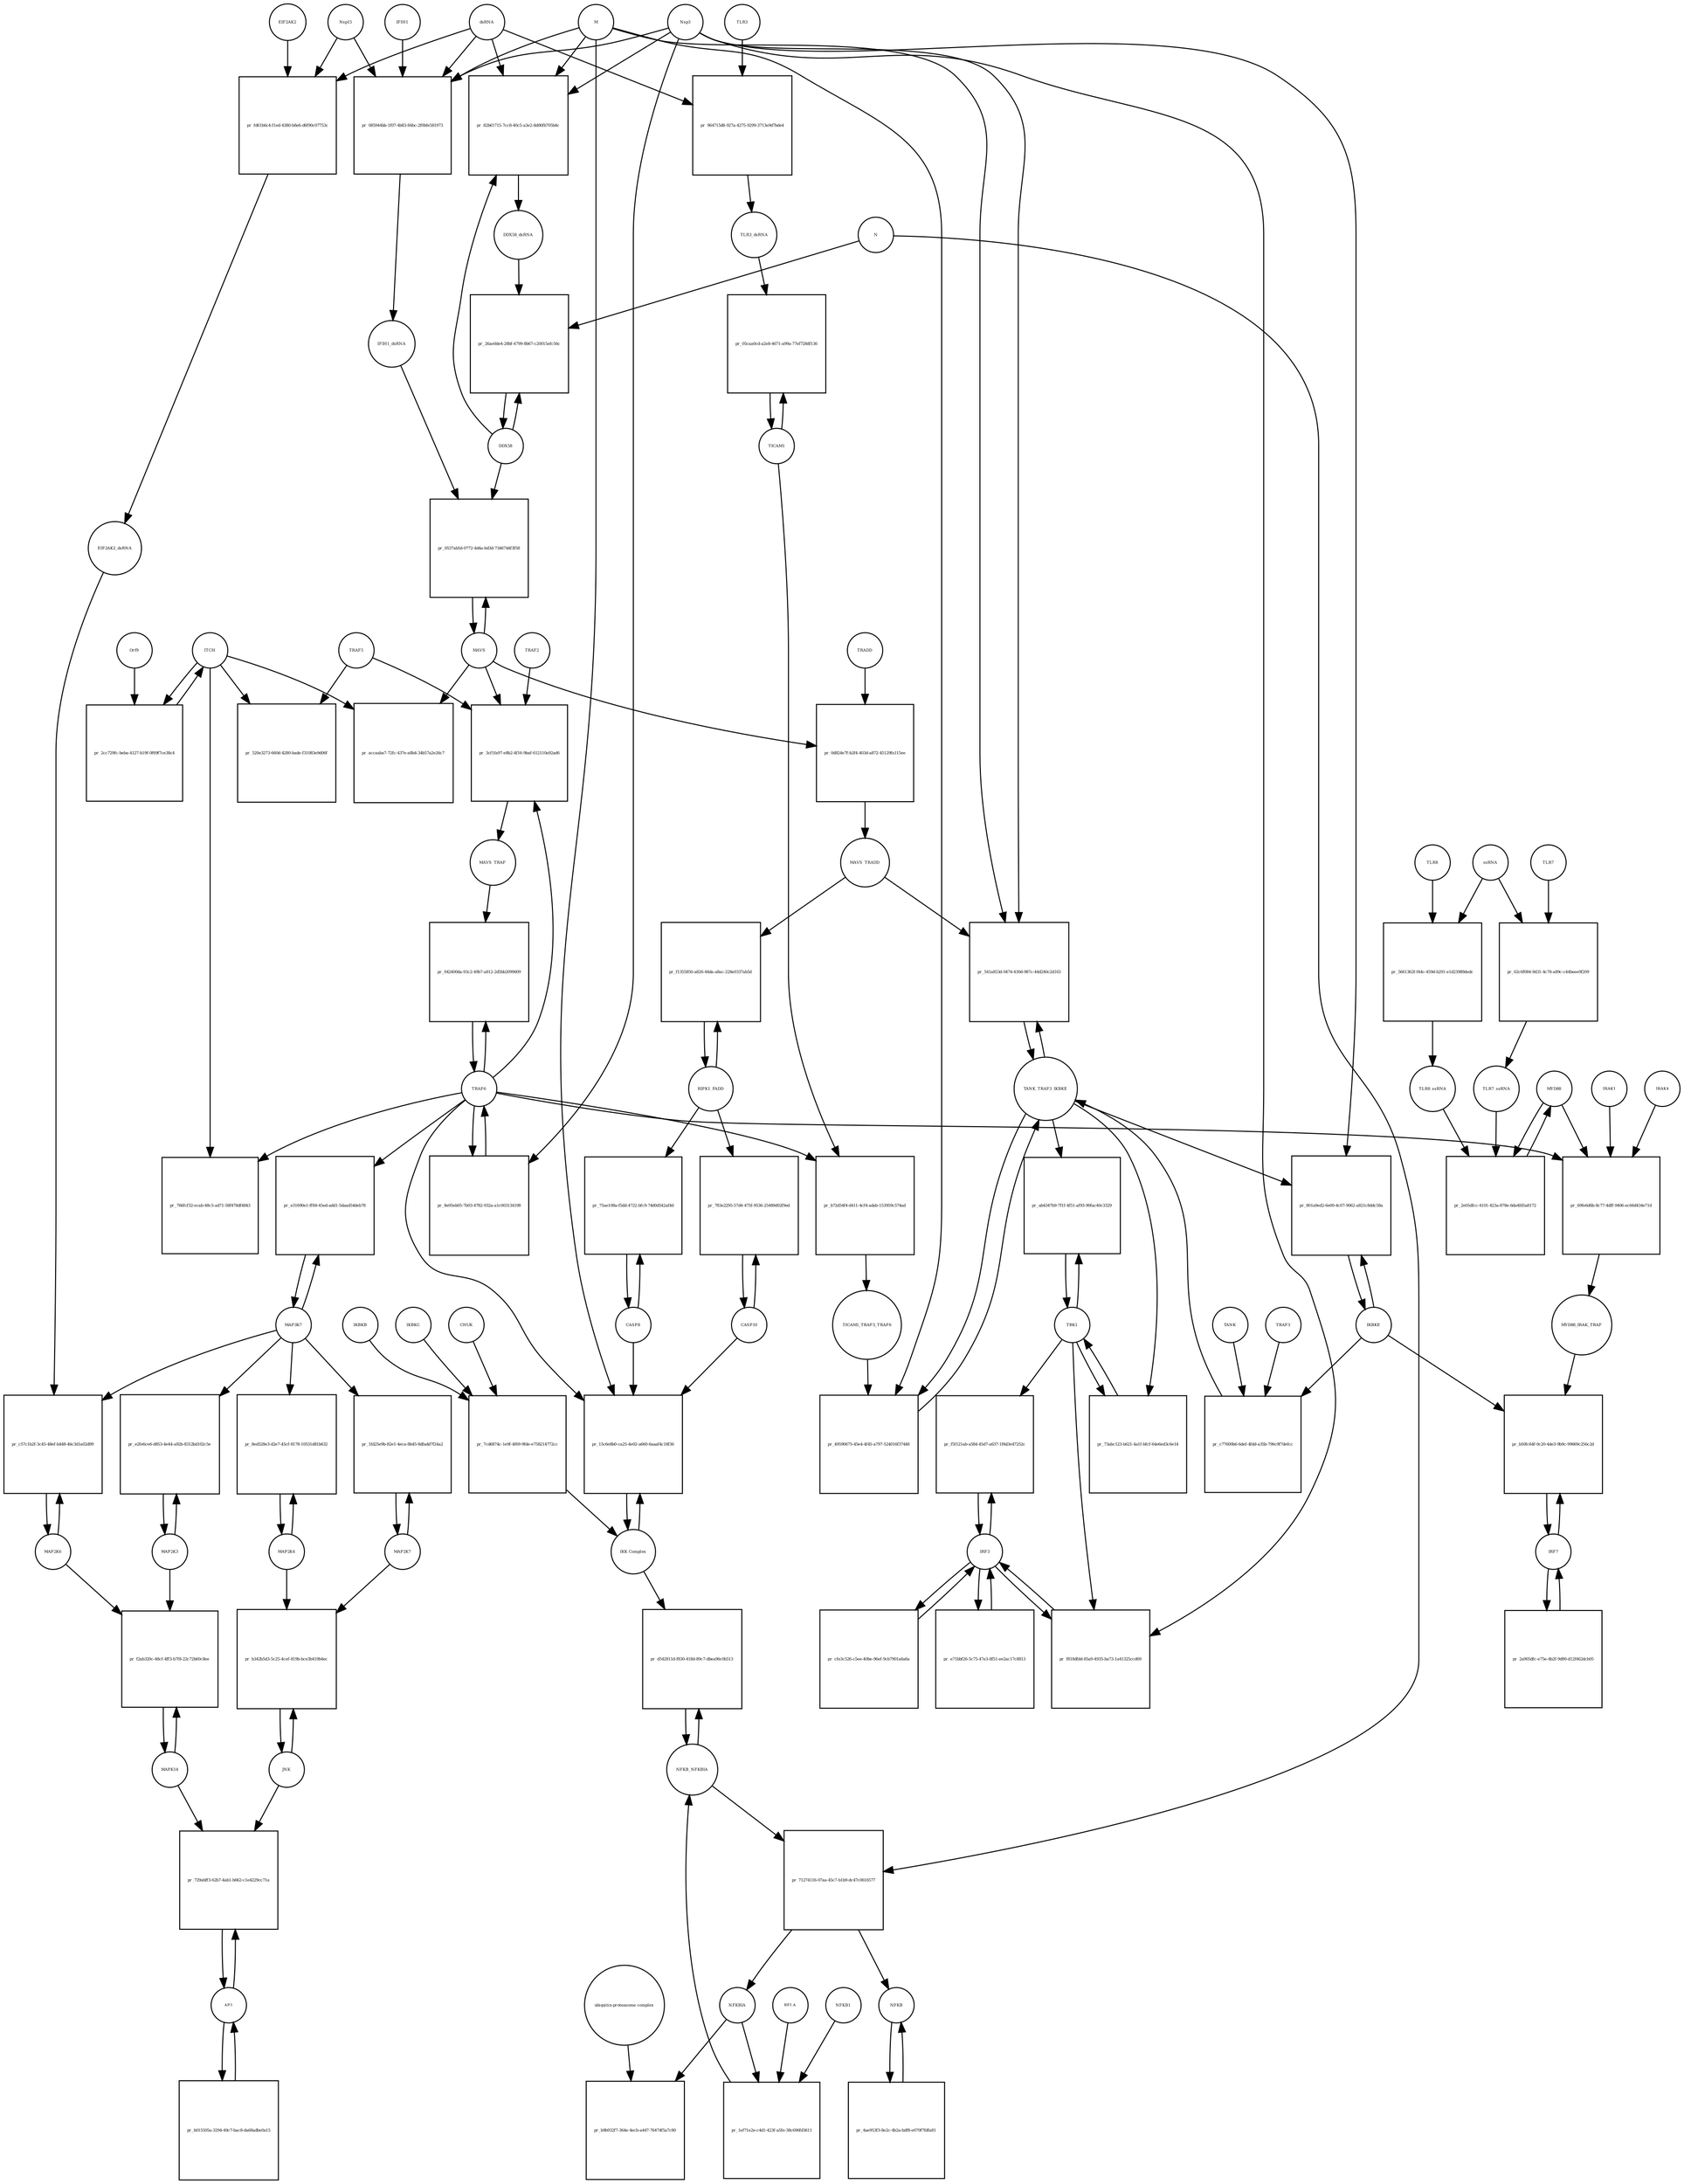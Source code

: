 strict digraph  {
dsRNA [annotation="", bipartite=0, cls="nucleic acid feature", fontsize=4, label=dsRNA, shape=circle];
"pr_82b61715-7cc8-40c5-a3e2-8d06fb705b4c" [annotation="", bipartite=1, cls=process, fontsize=4, label="pr_82b61715-7cc8-40c5-a3e2-8d06fb705b4c", shape=square];
DDX58_dsRNA [annotation="", bipartite=0, cls=complex, fontsize=4, label=DDX58_dsRNA, shape=circle];
M [annotation=urn_miriam_ncbiprotein_1796318601, bipartite=0, cls=macromolecule, fontsize=4, label=M, shape=circle];
Nsp3 [annotation=urn_miriam_ncbiprotein_1802476807, bipartite=0, cls=macromolecule, fontsize=4, label=Nsp3, shape=circle];
DDX58 [annotation=urn_miriam_hgnc_19102, bipartite=0, cls=macromolecule, fontsize=4, label=DDX58, shape=circle];
"pr_085944bb-1f07-4b83-84bc-2f0bfe581973" [annotation="", bipartite=1, cls=process, fontsize=4, label="pr_085944bb-1f07-4b83-84bc-2f0bfe581973", shape=square];
IFIH1_dsRNA [annotation="", bipartite=0, cls=complex, fontsize=4, label=IFIH1_dsRNA, shape=circle];
Nsp15 [annotation=urn_miriam_ncbiprotein_1802476818, bipartite=0, cls=macromolecule, fontsize=4, label=Nsp15, shape=circle];
IFIH1 [annotation=urn_miriam_hgnc_18873, bipartite=0, cls=macromolecule, fontsize=4, label=IFIH1, shape=circle];
"pr_26ae0de4-28bf-4799-8b67-c20015efc56c" [annotation="", bipartite=1, cls=process, fontsize=4, label="pr_26ae0de4-28bf-4799-8b67-c20015efc56c", shape=square];
N [annotation=urn_miriam_ncbiprotein_1798174255, bipartite=0, cls=macromolecule, fontsize=4, label=N, shape=circle];
MAVS [annotation=urn_miriam_hgnc_29233, bipartite=0, cls="macromolecule multimer", fontsize=4, label=MAVS, shape=circle];
"pr_0537ab5d-0772-4d4a-bd3d-7346744f3f58" [annotation="", bipartite=1, cls=process, fontsize=4, label="pr_0537ab5d-0772-4d4a-bd3d-7346744f3f58", shape=square];
NFKBIA [annotation=urn_miriam_hgnc_7797, bipartite=0, cls=macromolecule, fontsize=4, label=NFKBIA, shape=circle];
"pr_b9b932f7-364e-4ecb-a447-76474f5a7c80" [annotation="", bipartite=1, cls=process, fontsize=4, label="pr_b9b932f7-364e-4ecb-a447-76474f5a7c80", shape=square];
"ubiquitin-proteasome complex" [annotation="", bipartite=0, cls=complex, fontsize=4, label="ubiquitin-proteasome complex", shape=circle];
IRF3 [annotation=urn_miriam_hgnc_6118, bipartite=0, cls=macromolecule, fontsize=4, label=IRF3, shape=circle];
"pr_f5f121ab-a584-45d7-a637-1f6d3e47252c" [annotation="", bipartite=1, cls=process, fontsize=4, label="pr_f5f121ab-a584-45d7-a637-1f6d3e47252c", shape=square];
TBK1 [annotation="", bipartite=0, cls=macromolecule, fontsize=4, label=TBK1, shape=circle];
"pr_f818dfdd-85a9-4935-ba73-1a41325ccd69" [annotation="", bipartite=1, cls=process, fontsize=4, label="pr_f818dfdd-85a9-4935-ba73-1a41325ccd69", shape=square];
IRF7 [annotation=urn_miriam_hgnc_6122, bipartite=0, cls="macromolecule multimer", fontsize=4, label=IRF7, shape=circle];
"pr_b50fc64f-0c20-4de3-9b9c-99669c256c2d" [annotation="", bipartite=1, cls=process, fontsize=4, label="pr_b50fc64f-0c20-4de3-9b9c-99669c256c2d", shape=square];
IKBKE [annotation=urn_miriam_hgnc_14552, bipartite=0, cls=macromolecule, fontsize=4, label=IKBKE, shape=circle];
MYD88_IRAK_TRAF [annotation="", bipartite=0, cls=complex, fontsize=4, label=MYD88_IRAK_TRAF, shape=circle];
TRAF6 [annotation=urn_miriam_hgnc_12036, bipartite=0, cls=macromolecule, fontsize=4, label=TRAF6, shape=circle];
"pr_042400da-93c2-49b7-a812-2d5bb2099609" [annotation="", bipartite=1, cls=process, fontsize=4, label="pr_042400da-93c2-49b7-a812-2d5bb2099609", shape=square];
MAVS_TRAF [annotation="", bipartite=0, cls=complex, fontsize=4, label=MAVS_TRAF, shape=circle];
"pr_accaaba7-72fc-437e-a8b4-34b57a2e26c7" [annotation="", bipartite=1, cls=process, fontsize=4, label="pr_accaaba7-72fc-437e-a8b4-34b57a2e26c7", shape=square];
ITCH [annotation="", bipartite=0, cls=macromolecule, fontsize=4, label=ITCH, shape=circle];
TRAF5 [annotation=urn_miriam_hgnc_12035, bipartite=0, cls=macromolecule, fontsize=4, label=TRAF5, shape=circle];
"pr_520e3273-660d-4280-bade-f31083e9d06f" [annotation="", bipartite=1, cls=process, fontsize=4, label="pr_520e3273-660d-4280-bade-f31083e9d06f", shape=square];
"pr_766fcf32-ecab-48c5-ad71-58f478df4843" [annotation="", bipartite=1, cls=process, fontsize=4, label="pr_766fcf32-ecab-48c5-ad71-58f478df4843", shape=square];
TICAM1 [annotation=urn_miriam_hgnc_18348, bipartite=0, cls=macromolecule, fontsize=4, label=TICAM1, shape=circle];
"pr_05caa0cd-a2e8-4671-a99a-77ef728df136" [annotation="", bipartite=1, cls=process, fontsize=4, label="pr_05caa0cd-a2e8-4671-a99a-77ef728df136", shape=square];
TLR3_dsRNA [annotation="", bipartite=0, cls=complex, fontsize=4, label=TLR3_dsRNA, shape=circle];
TLR3 [annotation=urn_miriam_hgnc_11849, bipartite=0, cls="macromolecule multimer", fontsize=4, label=TLR3, shape=circle];
"pr_964715d8-927a-4275-9299-3713e9d7bde4" [annotation="", bipartite=1, cls=process, fontsize=4, label="pr_964715d8-927a-4275-9299-3713e9d7bde4", shape=square];
"pr_b72d54f4-d411-4cf4-adab-153959c574ad" [annotation="", bipartite=1, cls=process, fontsize=4, label="pr_b72d54f4-d411-4cf4-adab-153959c574ad", shape=square];
TICAM1_TRAF3_TRAF6 [annotation="", bipartite=0, cls=complex, fontsize=4, label=TICAM1_TRAF3_TRAF6, shape=circle];
TANK_TRAF3_IKBKE [annotation="", bipartite=0, cls=complex, fontsize=4, label=TANK_TRAF3_IKBKE, shape=circle];
"pr_49590675-45e4-4f45-a797-524016f37448" [annotation="", bipartite=1, cls=process, fontsize=4, label="pr_49590675-45e4-4f45-a797-524016f37448", shape=square];
"pr_ab4347b9-7f1f-4f51-af93-90fac40c3329" [annotation="", bipartite=1, cls=process, fontsize=4, label="pr_ab4347b9-7f1f-4f51-af93-90fac40c3329", shape=square];
"pr_801a9ed2-6e00-4c07-9062-a821c8ddc58a" [annotation="", bipartite=1, cls=process, fontsize=4, label="pr_801a9ed2-6e00-4c07-9062-a821c8ddc58a", shape=square];
MYD88 [annotation="", bipartite=0, cls=macromolecule, fontsize=4, label=MYD88, shape=circle];
"pr_69fe6d6b-8c77-4dff-9406-ec66d434e71d" [annotation="", bipartite=1, cls=process, fontsize=4, label="pr_69fe6d6b-8c77-4dff-9406-ec66d434e71d", shape=square];
IRAK1 [annotation=urn_miriam_hgnc_6112, bipartite=0, cls=macromolecule, fontsize=4, label=IRAK1, shape=circle];
IRAK4 [annotation=urn_miriam_hgnc_17967, bipartite=0, cls=macromolecule, fontsize=4, label=IRAK4, shape=circle];
TLR7 [annotation=urn_miriam_hgnc_15631, bipartite=0, cls=macromolecule, fontsize=4, label=TLR7, shape=circle];
"pr_62c6f084-9d31-4c78-a89c-c44beee9f209" [annotation="", bipartite=1, cls=process, fontsize=4, label="pr_62c6f084-9d31-4c78-a89c-c44beee9f209", shape=square];
TLR7_ssRNA [annotation="", bipartite=0, cls=complex, fontsize=4, label=TLR7_ssRNA, shape=circle];
ssRNA [annotation="", bipartite=0, cls="nucleic acid feature", fontsize=4, label=ssRNA, shape=circle];
TLR8 [annotation=urn_miriam_hgnc_15632, bipartite=0, cls=macromolecule, fontsize=4, label=TLR8, shape=circle];
"pr_5661362f-f44c-459d-b291-e1d23989dedc" [annotation="", bipartite=1, cls=process, fontsize=4, label="pr_5661362f-f44c-459d-b291-e1d23989dedc", shape=square];
TLR8_ssRNA [annotation="", bipartite=0, cls=complex, fontsize=4, label=TLR8_ssRNA, shape=circle];
"pr_2e05dfcc-4101-423a-878e-6da4fd5a8172" [annotation="", bipartite=1, cls=process, fontsize=4, label="pr_2e05dfcc-4101-423a-878e-6da4fd5a8172", shape=square];
MAP3K7 [annotation="", bipartite=0, cls=macromolecule, fontsize=4, label=MAP3K7, shape=circle];
"pr_e31690e1-ff84-45ed-add1-5daad54deb78" [annotation="", bipartite=1, cls=process, fontsize=4, label="pr_e31690e1-ff84-45ed-add1-5daad54deb78", shape=square];
TRAF2 [annotation=urn_miriam_hgnc_12032, bipartite=0, cls=macromolecule, fontsize=4, label=TRAF2, shape=circle];
"pr_3cf1fa97-e8b2-4f16-9baf-612110a92ad6" [annotation="", bipartite=1, cls=process, fontsize=4, label="pr_3cf1fa97-e8b2-4f16-9baf-612110a92ad6", shape=square];
"pr_2cc729fc-beba-4127-b19f-0f69f7ce38c4" [annotation="", bipartite=1, cls=process, fontsize=4, label="pr_2cc729fc-beba-4127-b19f-0f69f7ce38c4", shape=square];
Orf9 [annotation=urn_miriam_uniprot_P59636, bipartite=0, cls=macromolecule, fontsize=4, label=Orf9, shape=circle];
"pr_0d824e7f-b2f4-403d-a872-45129fa115ee" [annotation="", bipartite=1, cls=process, fontsize=4, label="pr_0d824e7f-b2f4-403d-a872-45129fa115ee", shape=square];
MAVS_TRADD [annotation="", bipartite=0, cls=complex, fontsize=4, label=MAVS_TRADD, shape=circle];
TRADD [annotation=urn_miriam_hgnc_12030, bipartite=0, cls=macromolecule, fontsize=4, label=TRADD, shape=circle];
"pr_8e95eb05-7b03-4782-932a-a1c003134198" [annotation="", bipartite=1, cls=process, fontsize=4, label="pr_8e95eb05-7b03-4782-932a-a1c003134198", shape=square];
AP1 [annotation="", bipartite=0, cls=complex, fontsize=4, label=AP1, shape=circle];
"pr_729abff3-62b7-4ab1-b662-c1e4229cc71a" [annotation="", bipartite=1, cls=process, fontsize=4, label="pr_729abff3-62b7-4ab1-b662-c1e4229cc71a", shape=square];
MAPK14 [annotation="", bipartite=0, cls=macromolecule, fontsize=4, label=MAPK14, shape=circle];
JNK [annotation="", bipartite=0, cls=complex, fontsize=4, label=JNK, shape=circle];
"pr_b342b5d3-5c25-4cef-819b-bce3b419b4ec" [annotation="", bipartite=1, cls=process, fontsize=4, label="pr_b342b5d3-5c25-4cef-819b-bce3b419b4ec", shape=square];
MAP2K7 [annotation="", bipartite=0, cls=macromolecule, fontsize=4, label=MAP2K7, shape=circle];
MAP2K4 [annotation="", bipartite=0, cls=macromolecule, fontsize=4, label=MAP2K4, shape=circle];
"pr_8ed528e3-d2e7-45cf-8178-10531d81b632" [annotation="", bipartite=1, cls=process, fontsize=4, label="pr_8ed528e3-d2e7-45cf-8178-10531d81b632", shape=square];
"pr_1fd25e9b-82e1-4eca-8b45-8dfadd7f24a2" [annotation="", bipartite=1, cls=process, fontsize=4, label="pr_1fd25e9b-82e1-4eca-8b45-8dfadd7f24a2", shape=square];
MAP2K3 [annotation="", bipartite=0, cls=macromolecule, fontsize=4, label=MAP2K3, shape=circle];
"pr_e2fe6ce6-d853-4e44-a92b-8312bd102c5e" [annotation="", bipartite=1, cls=process, fontsize=4, label="pr_e2fe6ce6-d853-4e44-a92b-8312bd102c5e", shape=square];
MAP2K6 [annotation="", bipartite=0, cls=macromolecule, fontsize=4, label=MAP2K6, shape=circle];
"pr_c57c1b2f-3c45-48ef-b448-46c3d1a02d99" [annotation="", bipartite=1, cls=process, fontsize=4, label="pr_c57c1b2f-3c45-48ef-b448-46c3d1a02d99", shape=square];
EIF2AK2_dsRNA [annotation="", bipartite=0, cls=complex, fontsize=4, label=EIF2AK2_dsRNA, shape=circle];
"pr_fd61b6c4-f1ed-4380-b8e6-d6f90c07753c" [annotation="", bipartite=1, cls=process, fontsize=4, label="pr_fd61b6c4-f1ed-4380-b8e6-d6f90c07753c", shape=square];
EIF2AK2 [annotation=urn_miriam_hgnc_9437, bipartite=0, cls=macromolecule, fontsize=4, label=EIF2AK2, shape=circle];
RIPK1_FADD [annotation="", bipartite=0, cls=complex, fontsize=4, label=RIPK1_FADD, shape=circle];
"pr_f1355850-a826-44da-a8ac-228e0337ab5d" [annotation="", bipartite=1, cls=process, fontsize=4, label="pr_f1355850-a826-44da-a8ac-228e0337ab5d", shape=square];
CASP8 [annotation="", bipartite=0, cls=macromolecule, fontsize=4, label=CASP8, shape=circle];
"pr_75ae108a-f5dd-4722-bfc9-74d0d542af4d" [annotation="", bipartite=1, cls=process, fontsize=4, label="pr_75ae108a-f5dd-4722-bfc9-74d0d542af4d", shape=square];
CASP10 [annotation="", bipartite=0, cls=macromolecule, fontsize=4, label=CASP10, shape=circle];
"pr_783e2295-57d4-475f-9536-25489d02f9ed" [annotation="", bipartite=1, cls=process, fontsize=4, label="pr_783e2295-57d4-475f-9536-25489d02f9ed", shape=square];
NFKB_NFKBIA [annotation="", bipartite=0, cls=complex, fontsize=4, label=NFKB_NFKBIA, shape=circle];
"pr_d542811d-f830-418d-89c7-dbea96c0b513" [annotation="", bipartite=1, cls=process, fontsize=4, label="pr_d542811d-f830-418d-89c7-dbea96c0b513", shape=square];
"IKK Complex" [annotation="", bipartite=0, cls=complex, fontsize=4, label="IKK Complex", shape=circle];
"pr_71274116-07aa-45c7-b1b9-dc47c0616577" [annotation="", bipartite=1, cls=process, fontsize=4, label="pr_71274116-07aa-45c7-b1b9-dc47c0616577", shape=square];
NFKB [annotation="", bipartite=0, cls=complex, fontsize=4, label=NFKB, shape=circle];
"pr_15c6e8b0-ca25-4e02-a660-6aaaf4c18f36" [annotation="", bipartite=1, cls=process, fontsize=4, label="pr_15c6e8b0-ca25-4e02-a660-6aaaf4c18f36", shape=square];
"pr_1ef71e2e-c4d1-423f-a5fe-38c696fd3611" [annotation="", bipartite=1, cls=process, fontsize=4, label="pr_1ef71e2e-c4d1-423f-a5fe-38c696fd3611", shape=square];
RELA [annotation="", bipartite=0, cls=macromolecule, fontsize=4, label=RELA, shape=circle];
NFKB1 [annotation="", bipartite=0, cls=macromolecule, fontsize=4, label=NFKB1, shape=circle];
IKBKG [annotation="", bipartite=0, cls=macromolecule, fontsize=4, label=IKBKG, shape=circle];
"pr_7cd6874c-1e9f-4f69-9fde-e758214772cc" [annotation="", bipartite=1, cls=process, fontsize=4, label="pr_7cd6874c-1e9f-4f69-9fde-e758214772cc", shape=square];
CHUK [annotation="", bipartite=0, cls=macromolecule, fontsize=4, label=CHUK, shape=circle];
IKBKB [annotation="", bipartite=0, cls=macromolecule, fontsize=4, label=IKBKB, shape=circle];
"pr_541a853d-0474-430d-987c-44d240c2d163" [annotation="", bipartite=1, cls=process, fontsize=4, label="pr_541a853d-0474-430d-987c-44d240c2d163", shape=square];
"pr_73abc123-b621-4a1f-bfcf-64e6ed3c6e14" [annotation="", bipartite=1, cls=process, fontsize=4, label="pr_73abc123-b621-4a1f-bfcf-64e6ed3c6e14", shape=square];
"pr_f2ab320c-48cf-4ff3-b7f8-22c72b60c8ee" [annotation="", bipartite=1, cls=process, fontsize=4, label="pr_f2ab320c-48cf-4ff3-b7f8-22c72b60c8ee", shape=square];
TRAF3 [annotation="", bipartite=0, cls=macromolecule, fontsize=4, label=TRAF3, shape=circle];
"pr_c77600b6-6def-4fdd-a35b-796c9f7defcc" [annotation="", bipartite=1, cls=process, fontsize=4, label="pr_c77600b6-6def-4fdd-a35b-796c9f7defcc", shape=square];
TANK [annotation="", bipartite=0, cls=macromolecule, fontsize=4, label=TANK, shape=circle];
"pr_b015505a-3294-49c7-bac8-da68adbe0a15" [annotation="", bipartite=1, cls=process, fontsize=4, label="pr_b015505a-3294-49c7-bac8-da68adbe0a15", shape=square];
"pr_2a905dfc-e75e-4b2f-9d90-d12f462dcb05" [annotation="", bipartite=1, cls=process, fontsize=4, label="pr_2a905dfc-e75e-4b2f-9d90-d12f462dcb05", shape=square];
"pr_cfe3c526-c5ee-40be-96ef-9cb7901a6a6a" [annotation="", bipartite=1, cls=process, fontsize=4, label="pr_cfe3c526-c5ee-40be-96ef-9cb7901a6a6a", shape=square];
"pr_4ae953f3-8e2c-4b2a-bdf8-e070f7fdfa81" [annotation="", bipartite=1, cls=process, fontsize=4, label="pr_4ae953f3-8e2c-4b2a-bdf8-e070f7fdfa81", shape=square];
"pr_e71bbf26-5c75-47e3-8f51-ee2ac17c8813" [annotation="", bipartite=1, cls=process, fontsize=4, label="pr_e71bbf26-5c75-47e3-8f51-ee2ac17c8813", shape=square];
dsRNA -> "pr_82b61715-7cc8-40c5-a3e2-8d06fb705b4c"  [annotation="", interaction_type=consumption];
dsRNA -> "pr_085944bb-1f07-4b83-84bc-2f0bfe581973"  [annotation="", interaction_type=consumption];
dsRNA -> "pr_964715d8-927a-4275-9299-3713e9d7bde4"  [annotation="", interaction_type=consumption];
dsRNA -> "pr_fd61b6c4-f1ed-4380-b8e6-d6f90c07753c"  [annotation="", interaction_type=consumption];
"pr_82b61715-7cc8-40c5-a3e2-8d06fb705b4c" -> DDX58_dsRNA  [annotation="", interaction_type=production];
DDX58_dsRNA -> "pr_26ae0de4-28bf-4799-8b67-c20015efc56c"  [annotation="urn_miriam_pubmed_25581309|urn_miriam_pubmed_28148787|urn_miriam_taxonomy_694009", interaction_type=catalysis];
M -> "pr_82b61715-7cc8-40c5-a3e2-8d06fb705b4c"  [annotation="urn_miriam_pubmed_20303872|urn_miriam_pubmed_19380580|urn_miriam_pubmed_31226023|urn_miriam_taxonomy_694009", interaction_type=inhibition];
M -> "pr_085944bb-1f07-4b83-84bc-2f0bfe581973"  [annotation="urn_miriam_pubmed_28484023|urn_miriam_pubmed_19380580|urn_miriam_pubmed_31226023|urn_miriam_taxonomy_694009", interaction_type=inhibition];
M -> "pr_49590675-45e4-4f45-a797-524016f37448"  [annotation="urn_miriam_pubmed_19380580|urn_miriam_pubmed_19366914|urn_miriam_taxonomy_694009", interaction_type=inhibition];
M -> "pr_15c6e8b0-ca25-4e02-a660-6aaaf4c18f36"  [annotation="urn_miriam_pubmed_19366914|urn_miriam_pubmed_20303872|urn_miriam_pubmed_17705188|urn_miriam_pubmed_694009", interaction_type=inhibition];
M -> "pr_541a853d-0474-430d-987c-44d240c2d163"  [annotation="urn_miriam_pubmed_19366914|urn_miriam_pubmed_27164085|urn_miriam_pubmed_19380580|urn_miriam_taxonomy_694009", interaction_type=inhibition];
Nsp3 -> "pr_82b61715-7cc8-40c5-a3e2-8d06fb705b4c"  [annotation="urn_miriam_pubmed_20303872|urn_miriam_pubmed_19380580|urn_miriam_pubmed_31226023|urn_miriam_taxonomy_694009", interaction_type=inhibition];
Nsp3 -> "pr_085944bb-1f07-4b83-84bc-2f0bfe581973"  [annotation="urn_miriam_pubmed_28484023|urn_miriam_pubmed_19380580|urn_miriam_pubmed_31226023|urn_miriam_taxonomy_694009", interaction_type=inhibition];
Nsp3 -> "pr_f818dfdd-85a9-4935-ba73-1a41325ccd69"  [annotation="urn_miriam_pubmed_17761676|urn_miriam_pubmed_31226023|urn_miriam_taxonomy_694009", interaction_type=inhibition];
Nsp3 -> "pr_801a9ed2-6e00-4c07-9062-a821c8ddc58a"  [annotation="urn_miriam_pubmed_20303872|urn_miriam_pubmed_31226023|urn_miriam_taxonomy_694009", interaction_type=inhibition];
Nsp3 -> "pr_8e95eb05-7b03-4782-932a-a1c003134198"  [annotation="urn_miriam_pubmed_27164085|urn_miriam_taxonomy_694009", interaction_type=catalysis];
Nsp3 -> "pr_541a853d-0474-430d-987c-44d240c2d163"  [annotation="urn_miriam_pubmed_19366914|urn_miriam_pubmed_27164085|urn_miriam_pubmed_19380580|urn_miriam_taxonomy_694009", interaction_type=inhibition];
DDX58 -> "pr_82b61715-7cc8-40c5-a3e2-8d06fb705b4c"  [annotation="", interaction_type=consumption];
DDX58 -> "pr_26ae0de4-28bf-4799-8b67-c20015efc56c"  [annotation="", interaction_type=consumption];
DDX58 -> "pr_0537ab5d-0772-4d4a-bd3d-7346744f3f58"  [annotation=urn_miriam_pubmed_25581309, interaction_type=catalysis];
"pr_085944bb-1f07-4b83-84bc-2f0bfe581973" -> IFIH1_dsRNA  [annotation="", interaction_type=production];
IFIH1_dsRNA -> "pr_0537ab5d-0772-4d4a-bd3d-7346744f3f58"  [annotation=urn_miriam_pubmed_25581309, interaction_type=catalysis];
Nsp15 -> "pr_085944bb-1f07-4b83-84bc-2f0bfe581973"  [annotation="urn_miriam_pubmed_28484023|urn_miriam_pubmed_19380580|urn_miriam_pubmed_31226023|urn_miriam_taxonomy_694009", interaction_type=inhibition];
Nsp15 -> "pr_fd61b6c4-f1ed-4380-b8e6-d6f90c07753c"  [annotation="urn_miriam_pubmed_28484023|urn_miriam_pubmed_19366914|urn_miriam_taxonomy_694009", interaction_type=inhibition];
IFIH1 -> "pr_085944bb-1f07-4b83-84bc-2f0bfe581973"  [annotation="", interaction_type=consumption];
"pr_26ae0de4-28bf-4799-8b67-c20015efc56c" -> DDX58  [annotation="", interaction_type=production];
N -> "pr_26ae0de4-28bf-4799-8b67-c20015efc56c"  [annotation="urn_miriam_pubmed_25581309|urn_miriam_pubmed_28148787|urn_miriam_taxonomy_694009", interaction_type=inhibition];
N -> "pr_71274116-07aa-45c7-b1b9-dc47c0616577"  [annotation="urn_miriam_pubmed_16143815|urn_miriam_taxonomy_694009", interaction_type=stimulation];
MAVS -> "pr_0537ab5d-0772-4d4a-bd3d-7346744f3f58"  [annotation="", interaction_type=consumption];
MAVS -> "pr_accaaba7-72fc-437e-a8b4-34b57a2e26c7"  [annotation="", interaction_type=consumption];
MAVS -> "pr_3cf1fa97-e8b2-4f16-9baf-612110a92ad6"  [annotation="", interaction_type=consumption];
MAVS -> "pr_0d824e7f-b2f4-403d-a872-45129fa115ee"  [annotation="", interaction_type=consumption];
"pr_0537ab5d-0772-4d4a-bd3d-7346744f3f58" -> MAVS  [annotation="", interaction_type=production];
NFKBIA -> "pr_b9b932f7-364e-4ecb-a447-76474f5a7c80"  [annotation="", interaction_type=consumption];
NFKBIA -> "pr_1ef71e2e-c4d1-423f-a5fe-38c696fd3611"  [annotation="", interaction_type=consumption];
"ubiquitin-proteasome complex" -> "pr_b9b932f7-364e-4ecb-a447-76474f5a7c80"  [annotation=urn_miriam_pubmed_20303872, interaction_type=catalysis];
IRF3 -> "pr_f5f121ab-a584-45d7-a637-1f6d3e47252c"  [annotation="", interaction_type=consumption];
IRF3 -> "pr_f818dfdd-85a9-4935-ba73-1a41325ccd69"  [annotation="", interaction_type=consumption];
IRF3 -> "pr_cfe3c526-c5ee-40be-96ef-9cb7901a6a6a"  [annotation="", interaction_type=consumption];
IRF3 -> "pr_e71bbf26-5c75-47e3-8f51-ee2ac17c8813"  [annotation="", interaction_type=consumption];
"pr_f5f121ab-a584-45d7-a637-1f6d3e47252c" -> IRF3  [annotation="", interaction_type=production];
TBK1 -> "pr_f5f121ab-a584-45d7-a637-1f6d3e47252c"  [annotation=urn_miriam_pubmed_25581309, interaction_type=catalysis];
TBK1 -> "pr_f818dfdd-85a9-4935-ba73-1a41325ccd69"  [annotation="urn_miriam_pubmed_17761676|urn_miriam_pubmed_31226023|urn_miriam_taxonomy_694009", interaction_type=catalysis];
TBK1 -> "pr_ab4347b9-7f1f-4f51-af93-90fac40c3329"  [annotation="", interaction_type=consumption];
TBK1 -> "pr_73abc123-b621-4a1f-bfcf-64e6ed3c6e14"  [annotation="", interaction_type=consumption];
"pr_f818dfdd-85a9-4935-ba73-1a41325ccd69" -> IRF3  [annotation="", interaction_type=production];
IRF7 -> "pr_b50fc64f-0c20-4de3-9b9c-99669c256c2d"  [annotation="", interaction_type=consumption];
IRF7 -> "pr_2a905dfc-e75e-4b2f-9d90-d12f462dcb05"  [annotation="", interaction_type=consumption];
"pr_b50fc64f-0c20-4de3-9b9c-99669c256c2d" -> IRF7  [annotation="", interaction_type=production];
IKBKE -> "pr_b50fc64f-0c20-4de3-9b9c-99669c256c2d"  [annotation=urn_miriam_pubmed_20303872, interaction_type=catalysis];
IKBKE -> "pr_801a9ed2-6e00-4c07-9062-a821c8ddc58a"  [annotation="", interaction_type=consumption];
IKBKE -> "pr_c77600b6-6def-4fdd-a35b-796c9f7defcc"  [annotation="", interaction_type=consumption];
MYD88_IRAK_TRAF -> "pr_b50fc64f-0c20-4de3-9b9c-99669c256c2d"  [annotation=urn_miriam_pubmed_20303872, interaction_type=catalysis];
TRAF6 -> "pr_042400da-93c2-49b7-a812-2d5bb2099609"  [annotation="", interaction_type=consumption];
TRAF6 -> "pr_766fcf32-ecab-48c5-ad71-58f478df4843"  [annotation="", interaction_type=consumption];
TRAF6 -> "pr_b72d54f4-d411-4cf4-adab-153959c574ad"  [annotation="", interaction_type=consumption];
TRAF6 -> "pr_69fe6d6b-8c77-4dff-9406-ec66d434e71d"  [annotation="", interaction_type=consumption];
TRAF6 -> "pr_e31690e1-ff84-45ed-add1-5daad54deb78"  [annotation=urn_miriam_pubmed_19366914, interaction_type=stimulation];
TRAF6 -> "pr_3cf1fa97-e8b2-4f16-9baf-612110a92ad6"  [annotation="", interaction_type=consumption];
TRAF6 -> "pr_8e95eb05-7b03-4782-932a-a1c003134198"  [annotation="", interaction_type=consumption];
TRAF6 -> "pr_15c6e8b0-ca25-4e02-a660-6aaaf4c18f36"  [annotation="urn_miriam_pubmed_19366914|urn_miriam_pubmed_20303872|urn_miriam_pubmed_17705188|urn_miriam_pubmed_694009", interaction_type=stimulation];
"pr_042400da-93c2-49b7-a812-2d5bb2099609" -> TRAF6  [annotation="", interaction_type=production];
MAVS_TRAF -> "pr_042400da-93c2-49b7-a812-2d5bb2099609"  [annotation=urn_miriam_pubmed_19366914, interaction_type=catalysis];
ITCH -> "pr_accaaba7-72fc-437e-a8b4-34b57a2e26c7"  [annotation=urn_miriam_pubmed_25135833, interaction_type=catalysis];
ITCH -> "pr_520e3273-660d-4280-bade-f31083e9d06f"  [annotation=urn_miriam_pubmed_25135833, interaction_type=catalysis];
ITCH -> "pr_766fcf32-ecab-48c5-ad71-58f478df4843"  [annotation=urn_miriam_pubmed_25135833, interaction_type=catalysis];
ITCH -> "pr_2cc729fc-beba-4127-b19f-0f69f7ce38c4"  [annotation="", interaction_type=consumption];
TRAF5 -> "pr_520e3273-660d-4280-bade-f31083e9d06f"  [annotation="", interaction_type=consumption];
TRAF5 -> "pr_3cf1fa97-e8b2-4f16-9baf-612110a92ad6"  [annotation="", interaction_type=consumption];
TICAM1 -> "pr_05caa0cd-a2e8-4671-a99a-77ef728df136"  [annotation="", interaction_type=consumption];
TICAM1 -> "pr_b72d54f4-d411-4cf4-adab-153959c574ad"  [annotation="", interaction_type=consumption];
"pr_05caa0cd-a2e8-4671-a99a-77ef728df136" -> TICAM1  [annotation="", interaction_type=production];
TLR3_dsRNA -> "pr_05caa0cd-a2e8-4671-a99a-77ef728df136"  [annotation=urn_miriam_pubmed_20303872, interaction_type=stimulation];
TLR3 -> "pr_964715d8-927a-4275-9299-3713e9d7bde4"  [annotation="", interaction_type=consumption];
"pr_964715d8-927a-4275-9299-3713e9d7bde4" -> TLR3_dsRNA  [annotation="", interaction_type=production];
"pr_b72d54f4-d411-4cf4-adab-153959c574ad" -> TICAM1_TRAF3_TRAF6  [annotation="", interaction_type=production];
TICAM1_TRAF3_TRAF6 -> "pr_49590675-45e4-4f45-a797-524016f37448"  [annotation="urn_miriam_pubmed_19380580|urn_miriam_pubmed_19366914|urn_miriam_taxonomy_694009", interaction_type=stimulation];
TANK_TRAF3_IKBKE -> "pr_49590675-45e4-4f45-a797-524016f37448"  [annotation="", interaction_type=consumption];
TANK_TRAF3_IKBKE -> "pr_ab4347b9-7f1f-4f51-af93-90fac40c3329"  [annotation=urn_miriam_pubmed_20303872, interaction_type=stimulation];
TANK_TRAF3_IKBKE -> "pr_801a9ed2-6e00-4c07-9062-a821c8ddc58a"  [annotation="urn_miriam_pubmed_20303872|urn_miriam_pubmed_31226023|urn_miriam_taxonomy_694009", interaction_type=stimulation];
TANK_TRAF3_IKBKE -> "pr_541a853d-0474-430d-987c-44d240c2d163"  [annotation="", interaction_type=consumption];
TANK_TRAF3_IKBKE -> "pr_73abc123-b621-4a1f-bfcf-64e6ed3c6e14"  [annotation=urn_miriam_pubmed_19366914, interaction_type=stimulation];
"pr_49590675-45e4-4f45-a797-524016f37448" -> TANK_TRAF3_IKBKE  [annotation="", interaction_type=production];
"pr_ab4347b9-7f1f-4f51-af93-90fac40c3329" -> TBK1  [annotation="", interaction_type=production];
"pr_801a9ed2-6e00-4c07-9062-a821c8ddc58a" -> IKBKE  [annotation="", interaction_type=production];
MYD88 -> "pr_69fe6d6b-8c77-4dff-9406-ec66d434e71d"  [annotation="", interaction_type=consumption];
MYD88 -> "pr_2e05dfcc-4101-423a-878e-6da4fd5a8172"  [annotation="", interaction_type=consumption];
"pr_69fe6d6b-8c77-4dff-9406-ec66d434e71d" -> MYD88_IRAK_TRAF  [annotation="", interaction_type=production];
IRAK1 -> "pr_69fe6d6b-8c77-4dff-9406-ec66d434e71d"  [annotation="", interaction_type=consumption];
IRAK4 -> "pr_69fe6d6b-8c77-4dff-9406-ec66d434e71d"  [annotation="", interaction_type=consumption];
TLR7 -> "pr_62c6f084-9d31-4c78-a89c-c44beee9f209"  [annotation="", interaction_type=consumption];
"pr_62c6f084-9d31-4c78-a89c-c44beee9f209" -> TLR7_ssRNA  [annotation="", interaction_type=production];
TLR7_ssRNA -> "pr_2e05dfcc-4101-423a-878e-6da4fd5a8172"  [annotation=urn_miriam_pubmed_19366914, interaction_type=stimulation];
ssRNA -> "pr_62c6f084-9d31-4c78-a89c-c44beee9f209"  [annotation="", interaction_type=consumption];
ssRNA -> "pr_5661362f-f44c-459d-b291-e1d23989dedc"  [annotation="", interaction_type=consumption];
TLR8 -> "pr_5661362f-f44c-459d-b291-e1d23989dedc"  [annotation="", interaction_type=consumption];
"pr_5661362f-f44c-459d-b291-e1d23989dedc" -> TLR8_ssRNA  [annotation="", interaction_type=production];
TLR8_ssRNA -> "pr_2e05dfcc-4101-423a-878e-6da4fd5a8172"  [annotation=urn_miriam_pubmed_19366914, interaction_type=stimulation];
"pr_2e05dfcc-4101-423a-878e-6da4fd5a8172" -> MYD88  [annotation="", interaction_type=production];
MAP3K7 -> "pr_e31690e1-ff84-45ed-add1-5daad54deb78"  [annotation="", interaction_type=consumption];
MAP3K7 -> "pr_8ed528e3-d2e7-45cf-8178-10531d81b632"  [annotation=urn_miriam_pubmed_19366914, interaction_type=catalysis];
MAP3K7 -> "pr_1fd25e9b-82e1-4eca-8b45-8dfadd7f24a2"  [annotation=urn_miriam_pubmed_19366914, interaction_type=catalysis];
MAP3K7 -> "pr_e2fe6ce6-d853-4e44-a92b-8312bd102c5e"  [annotation=urn_miriam_pubmed_19366914, interaction_type=catalysis];
MAP3K7 -> "pr_c57c1b2f-3c45-48ef-b448-46c3d1a02d99"  [annotation=urn_miriam_pubmed_19366914, interaction_type=catalysis];
"pr_e31690e1-ff84-45ed-add1-5daad54deb78" -> MAP3K7  [annotation="", interaction_type=production];
TRAF2 -> "pr_3cf1fa97-e8b2-4f16-9baf-612110a92ad6"  [annotation="", interaction_type=consumption];
"pr_3cf1fa97-e8b2-4f16-9baf-612110a92ad6" -> MAVS_TRAF  [annotation="", interaction_type=production];
"pr_2cc729fc-beba-4127-b19f-0f69f7ce38c4" -> ITCH  [annotation="", interaction_type=production];
Orf9 -> "pr_2cc729fc-beba-4127-b19f-0f69f7ce38c4"  [annotation="urn_miriam_pubmed_25135833|urn_miriam_taxonomy_694009", interaction_type=stimulation];
"pr_0d824e7f-b2f4-403d-a872-45129fa115ee" -> MAVS_TRADD  [annotation="", interaction_type=production];
MAVS_TRADD -> "pr_f1355850-a826-44da-a8ac-228e0337ab5d"  [annotation=urn_miriam_pubmed_19366914, interaction_type=stimulation];
MAVS_TRADD -> "pr_541a853d-0474-430d-987c-44d240c2d163"  [annotation="urn_miriam_pubmed_19366914|urn_miriam_pubmed_27164085|urn_miriam_pubmed_19380580|urn_miriam_taxonomy_694009", interaction_type=stimulation];
TRADD -> "pr_0d824e7f-b2f4-403d-a872-45129fa115ee"  [annotation="", interaction_type=consumption];
"pr_8e95eb05-7b03-4782-932a-a1c003134198" -> TRAF6  [annotation="", interaction_type=production];
AP1 -> "pr_729abff3-62b7-4ab1-b662-c1e4229cc71a"  [annotation="", interaction_type=consumption];
AP1 -> "pr_b015505a-3294-49c7-bac8-da68adbe0a15"  [annotation="", interaction_type=consumption];
"pr_729abff3-62b7-4ab1-b662-c1e4229cc71a" -> AP1  [annotation="", interaction_type=production];
MAPK14 -> "pr_729abff3-62b7-4ab1-b662-c1e4229cc71a"  [annotation=urn_miriam_pubmed_19366914, interaction_type=stimulation];
MAPK14 -> "pr_f2ab320c-48cf-4ff3-b7f8-22c72b60c8ee"  [annotation="", interaction_type=consumption];
JNK -> "pr_729abff3-62b7-4ab1-b662-c1e4229cc71a"  [annotation=urn_miriam_pubmed_19366914, interaction_type=stimulation];
JNK -> "pr_b342b5d3-5c25-4cef-819b-bce3b419b4ec"  [annotation="", interaction_type=consumption];
"pr_b342b5d3-5c25-4cef-819b-bce3b419b4ec" -> JNK  [annotation="", interaction_type=production];
MAP2K7 -> "pr_b342b5d3-5c25-4cef-819b-bce3b419b4ec"  [annotation=urn_miriam_pubmed_19366914, interaction_type=catalysis];
MAP2K7 -> "pr_1fd25e9b-82e1-4eca-8b45-8dfadd7f24a2"  [annotation="", interaction_type=consumption];
MAP2K4 -> "pr_b342b5d3-5c25-4cef-819b-bce3b419b4ec"  [annotation=urn_miriam_pubmed_19366914, interaction_type=catalysis];
MAP2K4 -> "pr_8ed528e3-d2e7-45cf-8178-10531d81b632"  [annotation="", interaction_type=consumption];
"pr_8ed528e3-d2e7-45cf-8178-10531d81b632" -> MAP2K4  [annotation="", interaction_type=production];
"pr_1fd25e9b-82e1-4eca-8b45-8dfadd7f24a2" -> MAP2K7  [annotation="", interaction_type=production];
MAP2K3 -> "pr_e2fe6ce6-d853-4e44-a92b-8312bd102c5e"  [annotation="", interaction_type=consumption];
MAP2K3 -> "pr_f2ab320c-48cf-4ff3-b7f8-22c72b60c8ee"  [annotation=urn_miriam_pubmed_19366914, interaction_type=catalysis];
"pr_e2fe6ce6-d853-4e44-a92b-8312bd102c5e" -> MAP2K3  [annotation="", interaction_type=production];
MAP2K6 -> "pr_c57c1b2f-3c45-48ef-b448-46c3d1a02d99"  [annotation="", interaction_type=consumption];
MAP2K6 -> "pr_f2ab320c-48cf-4ff3-b7f8-22c72b60c8ee"  [annotation=urn_miriam_pubmed_19366914, interaction_type=catalysis];
"pr_c57c1b2f-3c45-48ef-b448-46c3d1a02d99" -> MAP2K6  [annotation="", interaction_type=production];
EIF2AK2_dsRNA -> "pr_c57c1b2f-3c45-48ef-b448-46c3d1a02d99"  [annotation=urn_miriam_pubmed_19366914, interaction_type=stimulation];
"pr_fd61b6c4-f1ed-4380-b8e6-d6f90c07753c" -> EIF2AK2_dsRNA  [annotation="", interaction_type=production];
EIF2AK2 -> "pr_fd61b6c4-f1ed-4380-b8e6-d6f90c07753c"  [annotation="", interaction_type=consumption];
RIPK1_FADD -> "pr_f1355850-a826-44da-a8ac-228e0337ab5d"  [annotation="", interaction_type=consumption];
RIPK1_FADD -> "pr_75ae108a-f5dd-4722-bfc9-74d0d542af4d"  [annotation=urn_miriam_pubmed_19366914, interaction_type=stimulation];
RIPK1_FADD -> "pr_783e2295-57d4-475f-9536-25489d02f9ed"  [annotation=urn_miriam_pubmed_20303872, interaction_type=stimulation];
"pr_f1355850-a826-44da-a8ac-228e0337ab5d" -> RIPK1_FADD  [annotation="", interaction_type=production];
CASP8 -> "pr_75ae108a-f5dd-4722-bfc9-74d0d542af4d"  [annotation="", interaction_type=consumption];
CASP8 -> "pr_15c6e8b0-ca25-4e02-a660-6aaaf4c18f36"  [annotation="urn_miriam_pubmed_19366914|urn_miriam_pubmed_20303872|urn_miriam_pubmed_17705188|urn_miriam_pubmed_694009", interaction_type=stimulation];
"pr_75ae108a-f5dd-4722-bfc9-74d0d542af4d" -> CASP8  [annotation="", interaction_type=production];
CASP10 -> "pr_783e2295-57d4-475f-9536-25489d02f9ed"  [annotation="", interaction_type=consumption];
CASP10 -> "pr_15c6e8b0-ca25-4e02-a660-6aaaf4c18f36"  [annotation="urn_miriam_pubmed_19366914|urn_miriam_pubmed_20303872|urn_miriam_pubmed_17705188|urn_miriam_pubmed_694009", interaction_type=stimulation];
"pr_783e2295-57d4-475f-9536-25489d02f9ed" -> CASP10  [annotation="", interaction_type=production];
NFKB_NFKBIA -> "pr_d542811d-f830-418d-89c7-dbea96c0b513"  [annotation="", interaction_type=consumption];
NFKB_NFKBIA -> "pr_71274116-07aa-45c7-b1b9-dc47c0616577"  [annotation="", interaction_type=consumption];
"pr_d542811d-f830-418d-89c7-dbea96c0b513" -> NFKB_NFKBIA  [annotation="", interaction_type=production];
"IKK Complex" -> "pr_d542811d-f830-418d-89c7-dbea96c0b513"  [annotation=urn_miriam_pubmed_19366914, interaction_type=catalysis];
"IKK Complex" -> "pr_15c6e8b0-ca25-4e02-a660-6aaaf4c18f36"  [annotation="", interaction_type=consumption];
"pr_71274116-07aa-45c7-b1b9-dc47c0616577" -> NFKB  [annotation="", interaction_type=production];
"pr_71274116-07aa-45c7-b1b9-dc47c0616577" -> NFKBIA  [annotation="", interaction_type=production];
NFKB -> "pr_4ae953f3-8e2c-4b2a-bdf8-e070f7fdfa81"  [annotation="", interaction_type=consumption];
"pr_15c6e8b0-ca25-4e02-a660-6aaaf4c18f36" -> "IKK Complex"  [annotation="", interaction_type=production];
"pr_1ef71e2e-c4d1-423f-a5fe-38c696fd3611" -> NFKB_NFKBIA  [annotation="", interaction_type=production];
RELA -> "pr_1ef71e2e-c4d1-423f-a5fe-38c696fd3611"  [annotation="", interaction_type=consumption];
NFKB1 -> "pr_1ef71e2e-c4d1-423f-a5fe-38c696fd3611"  [annotation="", interaction_type=consumption];
IKBKG -> "pr_7cd6874c-1e9f-4f69-9fde-e758214772cc"  [annotation="", interaction_type=consumption];
"pr_7cd6874c-1e9f-4f69-9fde-e758214772cc" -> "IKK Complex"  [annotation="", interaction_type=production];
CHUK -> "pr_7cd6874c-1e9f-4f69-9fde-e758214772cc"  [annotation="", interaction_type=consumption];
IKBKB -> "pr_7cd6874c-1e9f-4f69-9fde-e758214772cc"  [annotation="", interaction_type=consumption];
"pr_541a853d-0474-430d-987c-44d240c2d163" -> TANK_TRAF3_IKBKE  [annotation="", interaction_type=production];
"pr_73abc123-b621-4a1f-bfcf-64e6ed3c6e14" -> TBK1  [annotation="", interaction_type=production];
"pr_f2ab320c-48cf-4ff3-b7f8-22c72b60c8ee" -> MAPK14  [annotation="", interaction_type=production];
TRAF3 -> "pr_c77600b6-6def-4fdd-a35b-796c9f7defcc"  [annotation="", interaction_type=consumption];
"pr_c77600b6-6def-4fdd-a35b-796c9f7defcc" -> TANK_TRAF3_IKBKE  [annotation="", interaction_type=production];
TANK -> "pr_c77600b6-6def-4fdd-a35b-796c9f7defcc"  [annotation="", interaction_type=consumption];
"pr_b015505a-3294-49c7-bac8-da68adbe0a15" -> AP1  [annotation="", interaction_type=production];
"pr_2a905dfc-e75e-4b2f-9d90-d12f462dcb05" -> IRF7  [annotation="", interaction_type=production];
"pr_cfe3c526-c5ee-40be-96ef-9cb7901a6a6a" -> IRF3  [annotation="", interaction_type=production];
"pr_4ae953f3-8e2c-4b2a-bdf8-e070f7fdfa81" -> NFKB  [annotation="", interaction_type=production];
"pr_e71bbf26-5c75-47e3-8f51-ee2ac17c8813" -> IRF3  [annotation="", interaction_type=production];
}
